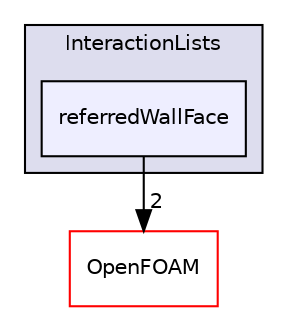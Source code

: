 digraph "src/lagrangian/basic/InteractionLists/referredWallFace" {
  bgcolor=transparent;
  compound=true
  node [ fontsize="10", fontname="Helvetica"];
  edge [ labelfontsize="10", labelfontname="Helvetica"];
  subgraph clusterdir_72fdcbabf14eb64991dd5131860e7dc2 {
    graph [ bgcolor="#ddddee", pencolor="black", label="InteractionLists" fontname="Helvetica", fontsize="10", URL="dir_72fdcbabf14eb64991dd5131860e7dc2.html"]
  dir_569e4919c5ed9a0e1401e5c318fb6565 [shape=box, label="referredWallFace", style="filled", fillcolor="#eeeeff", pencolor="black", URL="dir_569e4919c5ed9a0e1401e5c318fb6565.html"];
  }
  dir_c5473ff19b20e6ec4dfe5c310b3778a8 [shape=box label="OpenFOAM" color="red" URL="dir_c5473ff19b20e6ec4dfe5c310b3778a8.html"];
  dir_569e4919c5ed9a0e1401e5c318fb6565->dir_c5473ff19b20e6ec4dfe5c310b3778a8 [headlabel="2", labeldistance=1.5 headhref="dir_001370_001897.html"];
}
